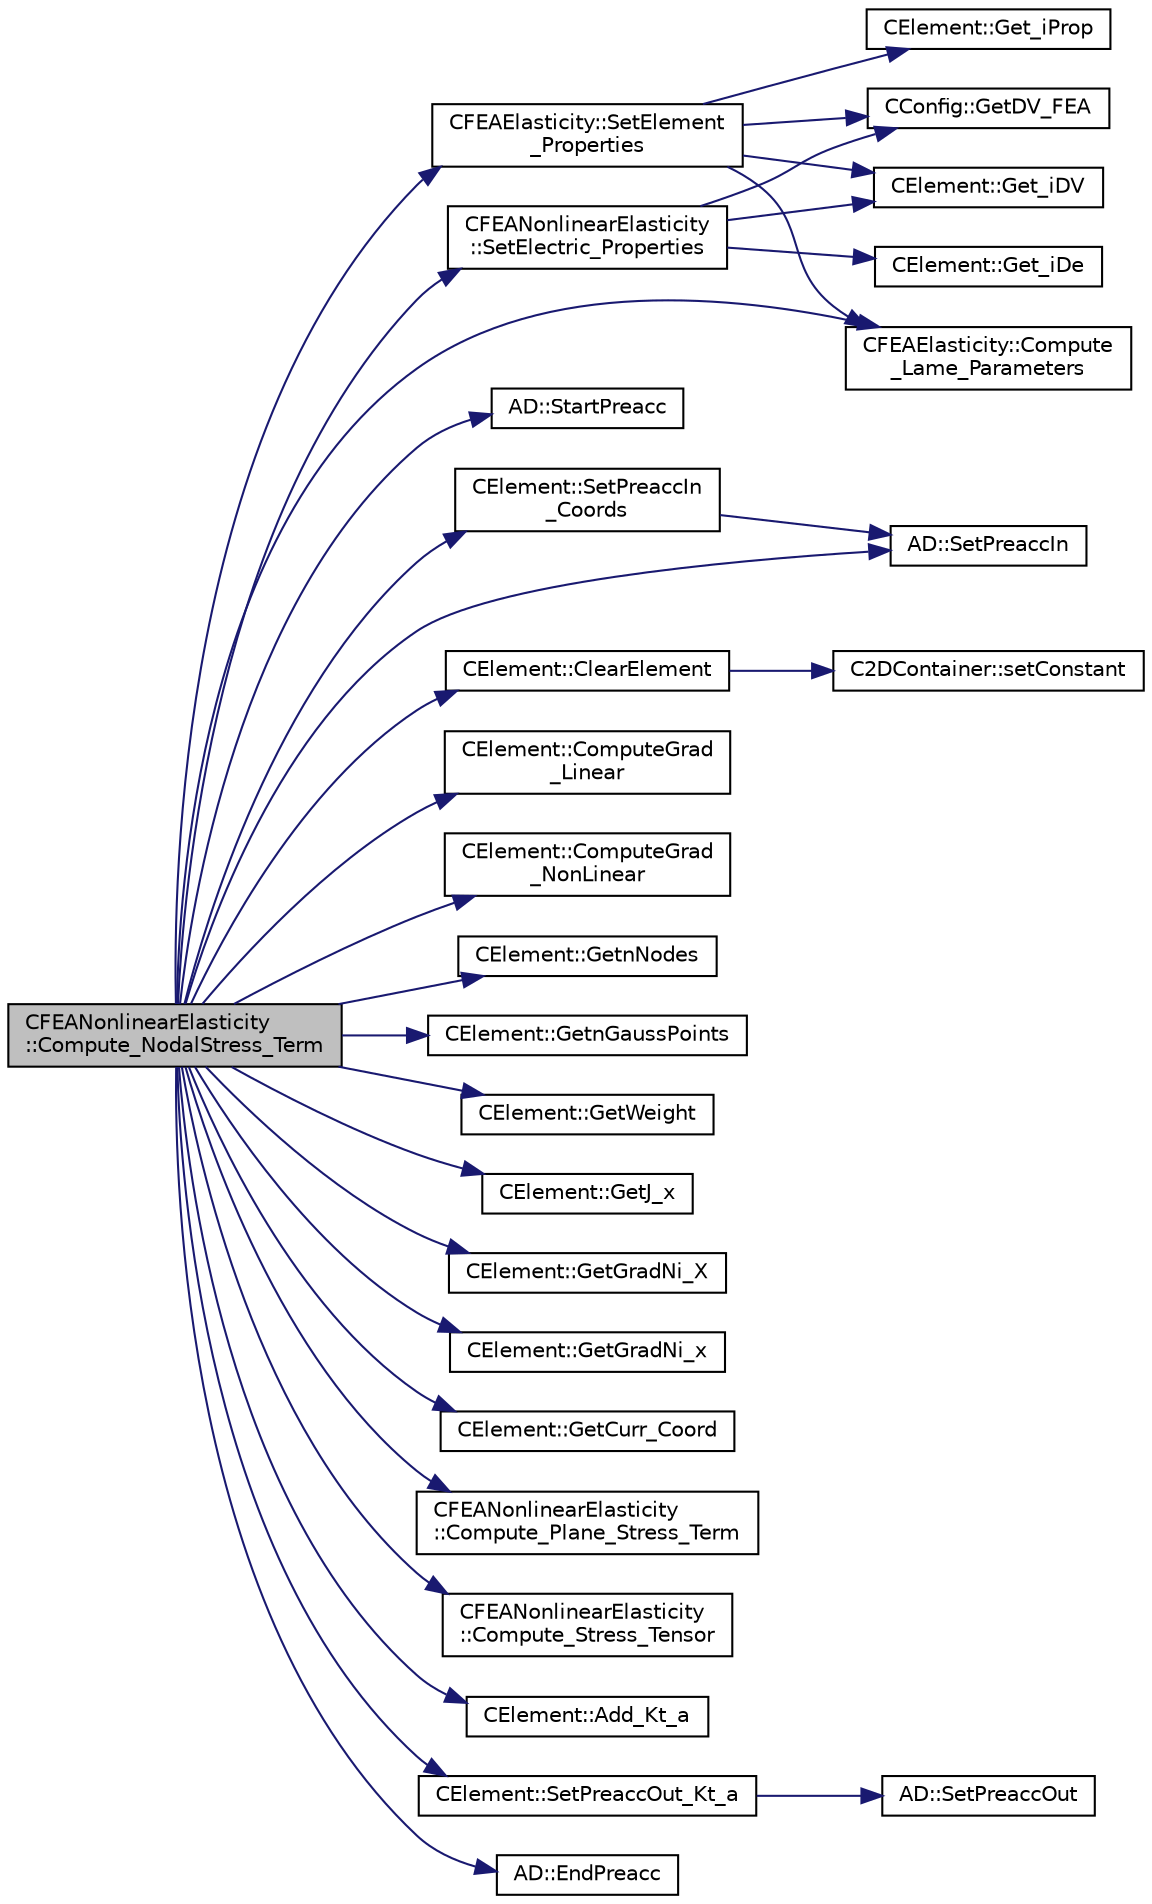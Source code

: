 digraph "CFEANonlinearElasticity::Compute_NodalStress_Term"
{
  edge [fontname="Helvetica",fontsize="10",labelfontname="Helvetica",labelfontsize="10"];
  node [fontname="Helvetica",fontsize="10",shape=record];
  rankdir="LR";
  Node69 [label="CFEANonlinearElasticity\l::Compute_NodalStress_Term",height=0.2,width=0.4,color="black", fillcolor="grey75", style="filled", fontcolor="black"];
  Node69 -> Node70 [color="midnightblue",fontsize="10",style="solid",fontname="Helvetica"];
  Node70 [label="CFEAElasticity::SetElement\l_Properties",height=0.2,width=0.4,color="black", fillcolor="white", style="filled",URL="$class_c_f_e_a_elasticity.html#a51c7b092be4fbcfc1a4907facfbbc84b",tooltip="Set element material properties. "];
  Node70 -> Node71 [color="midnightblue",fontsize="10",style="solid",fontname="Helvetica"];
  Node71 [label="CElement::Get_iProp",height=0.2,width=0.4,color="black", fillcolor="white", style="filled",URL="$class_c_element.html#a316ca4ad94c25db42cca8a9c4d187fdc",tooltip="Return the value of the identifier for the Element Property. "];
  Node70 -> Node72 [color="midnightblue",fontsize="10",style="solid",fontname="Helvetica"];
  Node72 [label="CConfig::GetDV_FEA",height=0.2,width=0.4,color="black", fillcolor="white", style="filled",URL="$class_c_config.html#a76b87a4b23cfd858b5473d9b9650eb1a",tooltip="Get the kind of design variable for FEA. "];
  Node70 -> Node73 [color="midnightblue",fontsize="10",style="solid",fontname="Helvetica"];
  Node73 [label="CElement::Get_iDV",height=0.2,width=0.4,color="black", fillcolor="white", style="filled",URL="$class_c_element.html#a9aca256c29c68f6be62c9a74f7a39fa8",tooltip="Return the value of the identifier for the Design Variable. "];
  Node70 -> Node74 [color="midnightblue",fontsize="10",style="solid",fontname="Helvetica"];
  Node74 [label="CFEAElasticity::Compute\l_Lame_Parameters",height=0.2,width=0.4,color="black", fillcolor="white", style="filled",URL="$class_c_f_e_a_elasticity.html#a3c8b0dc963f5cdfc3330f4349e267184",tooltip="Update the Lame parameters (required in AD to account for all dependencies). "];
  Node69 -> Node75 [color="midnightblue",fontsize="10",style="solid",fontname="Helvetica"];
  Node75 [label="CFEANonlinearElasticity\l::SetElectric_Properties",height=0.2,width=0.4,color="black", fillcolor="white", style="filled",URL="$class_c_f_e_a_nonlinear_elasticity.html#a83089b23ecf7948d888f9effcc9eaac6",tooltip="Set element electric properties. "];
  Node75 -> Node76 [color="midnightblue",fontsize="10",style="solid",fontname="Helvetica"];
  Node76 [label="CElement::Get_iDe",height=0.2,width=0.4,color="black", fillcolor="white", style="filled",URL="$class_c_element.html#a81c24fda8ff30988042966be1ac57cb0",tooltip="Return the value of the identifier for the Dielectric Elastomers. "];
  Node75 -> Node72 [color="midnightblue",fontsize="10",style="solid",fontname="Helvetica"];
  Node75 -> Node73 [color="midnightblue",fontsize="10",style="solid",fontname="Helvetica"];
  Node69 -> Node77 [color="midnightblue",fontsize="10",style="solid",fontname="Helvetica"];
  Node77 [label="AD::StartPreacc",height=0.2,width=0.4,color="black", fillcolor="white", style="filled",URL="$namespace_a_d.html#a2a1e9c4b109fd751e84132c9495de3ff",tooltip="Starts a new preaccumulation section and sets the input variables. "];
  Node69 -> Node78 [color="midnightblue",fontsize="10",style="solid",fontname="Helvetica"];
  Node78 [label="AD::SetPreaccIn",height=0.2,width=0.4,color="black", fillcolor="white", style="filled",URL="$namespace_a_d.html#aad703f3a82e509c88b92ae638f75383c",tooltip="Sets the scalar input of a preaccumulation section. "];
  Node69 -> Node79 [color="midnightblue",fontsize="10",style="solid",fontname="Helvetica"];
  Node79 [label="CElement::SetPreaccIn\l_Coords",height=0.2,width=0.4,color="black", fillcolor="white", style="filled",URL="$class_c_element.html#a148c8d06ff70ba9422c7a23db78b6668",tooltip="Register the current and reference coordinates of the element as pre-accumulation inputs the latter a..."];
  Node79 -> Node78 [color="midnightblue",fontsize="10",style="solid",fontname="Helvetica"];
  Node69 -> Node74 [color="midnightblue",fontsize="10",style="solid",fontname="Helvetica"];
  Node69 -> Node80 [color="midnightblue",fontsize="10",style="solid",fontname="Helvetica"];
  Node80 [label="CElement::ClearElement",height=0.2,width=0.4,color="black", fillcolor="white", style="filled",URL="$class_c_element.html#a34c043025dcb2d28b4800f93c9cd3184",tooltip="Sets matrices to 0. "];
  Node80 -> Node81 [color="midnightblue",fontsize="10",style="solid",fontname="Helvetica"];
  Node81 [label="C2DContainer::setConstant",height=0.2,width=0.4,color="black", fillcolor="white", style="filled",URL="$class_c2_d_container.html#ab9f8a545ab85abdd3291f0f65b4f411b",tooltip="Set value of all entries to \"value\". "];
  Node69 -> Node82 [color="midnightblue",fontsize="10",style="solid",fontname="Helvetica"];
  Node82 [label="CElement::ComputeGrad\l_Linear",height=0.2,width=0.4,color="black", fillcolor="white", style="filled",URL="$class_c_element.html#acff4750404c62c6b934cc1e66c3c0c91",tooltip="Set the value of the gradient of the shape functions wrt the reference configuration. "];
  Node69 -> Node83 [color="midnightblue",fontsize="10",style="solid",fontname="Helvetica"];
  Node83 [label="CElement::ComputeGrad\l_NonLinear",height=0.2,width=0.4,color="black", fillcolor="white", style="filled",URL="$class_c_element.html#a7062161c57dabe92e47ebca9bcfba15e",tooltip="Set the value of the gradient of the shape functions wrt the current configuration. "];
  Node69 -> Node84 [color="midnightblue",fontsize="10",style="solid",fontname="Helvetica"];
  Node84 [label="CElement::GetnNodes",height=0.2,width=0.4,color="black", fillcolor="white", style="filled",URL="$class_c_element.html#a87d13ba01e276d05b00b42caa1d5ee3c",tooltip="Retrieve the number of nodes of the element. "];
  Node69 -> Node85 [color="midnightblue",fontsize="10",style="solid",fontname="Helvetica"];
  Node85 [label="CElement::GetnGaussPoints",height=0.2,width=0.4,color="black", fillcolor="white", style="filled",URL="$class_c_element.html#ab069f4033f7ad4b13a049c7a69613659",tooltip="Retrieve the number of nodes of the element. "];
  Node69 -> Node86 [color="midnightblue",fontsize="10",style="solid",fontname="Helvetica"];
  Node86 [label="CElement::GetWeight",height=0.2,width=0.4,color="black", fillcolor="white", style="filled",URL="$class_c_element.html#a0e93583f33a6c7c88ac8d0b916a1281f",tooltip="Get the weight of the corresponding Gaussian Point. "];
  Node69 -> Node87 [color="midnightblue",fontsize="10",style="solid",fontname="Helvetica"];
  Node87 [label="CElement::GetJ_x",height=0.2,width=0.4,color="black", fillcolor="white", style="filled",URL="$class_c_element.html#a5a6a3865fa4c8a4c8de890cd2b7ec9cd",tooltip="Get the jacobian respect to the current configuration for the Gaussian Point iGauss. "];
  Node69 -> Node88 [color="midnightblue",fontsize="10",style="solid",fontname="Helvetica"];
  Node88 [label="CElement::GetGradNi_X",height=0.2,width=0.4,color="black", fillcolor="white", style="filled",URL="$class_c_element.html#a5a760b4757477a26b59a0dd05b27cf2a",tooltip="Retrieve the value of the gradient of the shape functions respect to the reference configuration..."];
  Node69 -> Node89 [color="midnightblue",fontsize="10",style="solid",fontname="Helvetica"];
  Node89 [label="CElement::GetGradNi_x",height=0.2,width=0.4,color="black", fillcolor="white", style="filled",URL="$class_c_element.html#a29fe508c53b07a9c0e5fe3d4a5926ba5",tooltip="Retrieve the value of the gradient of the shape functions respect to the current configuration. "];
  Node69 -> Node90 [color="midnightblue",fontsize="10",style="solid",fontname="Helvetica"];
  Node90 [label="CElement::GetCurr_Coord",height=0.2,width=0.4,color="black", fillcolor="white", style="filled",URL="$class_c_element.html#a4264daddbc6ade9f81ae1f7702d6c487",tooltip="Get the value of the coordinate of the nodes in the current configuration. "];
  Node69 -> Node91 [color="midnightblue",fontsize="10",style="solid",fontname="Helvetica"];
  Node91 [label="CFEANonlinearElasticity\l::Compute_Plane_Stress_Term",height=0.2,width=0.4,color="black", fillcolor="white", style="filled",URL="$class_c_f_e_a_nonlinear_elasticity.html#aa83eddb88438121cf2a9a18300cff5d9",tooltip="Compute the plane stress term. "];
  Node69 -> Node92 [color="midnightblue",fontsize="10",style="solid",fontname="Helvetica"];
  Node92 [label="CFEANonlinearElasticity\l::Compute_Stress_Tensor",height=0.2,width=0.4,color="black", fillcolor="white", style="filled",URL="$class_c_f_e_a_nonlinear_elasticity.html#a4577252bd4a4f4a20ce161eff7d5fbdd",tooltip="Compute the stress tensor. "];
  Node69 -> Node93 [color="midnightblue",fontsize="10",style="solid",fontname="Helvetica"];
  Node93 [label="CElement::Add_Kt_a",height=0.2,width=0.4,color="black", fillcolor="white", style="filled",URL="$class_c_element.html#a85176f7d6a333f6ad542702885fb66ef",tooltip="Add the value of the nodal stress term for the computation of the residual. "];
  Node69 -> Node94 [color="midnightblue",fontsize="10",style="solid",fontname="Helvetica"];
  Node94 [label="CElement::SetPreaccOut_Kt_a",height=0.2,width=0.4,color="black", fillcolor="white", style="filled",URL="$class_c_element.html#afae4494eff7cd77a8e3bc2ba73cb840c",tooltip="Register the stress residual as a pre-accumulation output. When computing the element stiffness matri..."];
  Node94 -> Node95 [color="midnightblue",fontsize="10",style="solid",fontname="Helvetica"];
  Node95 [label="AD::SetPreaccOut",height=0.2,width=0.4,color="black", fillcolor="white", style="filled",URL="$namespace_a_d.html#ab3a80e24a5c8c2beb01131c57dcae4b2",tooltip="Sets the scalar output of a preaccumulation section. "];
  Node69 -> Node96 [color="midnightblue",fontsize="10",style="solid",fontname="Helvetica"];
  Node96 [label="AD::EndPreacc",height=0.2,width=0.4,color="black", fillcolor="white", style="filled",URL="$namespace_a_d.html#a309d057a92faa60a3a760254678ec9ea",tooltip="Ends a preaccumulation section and computes the local Jacobi matrix of a code section using the varia..."];
}
